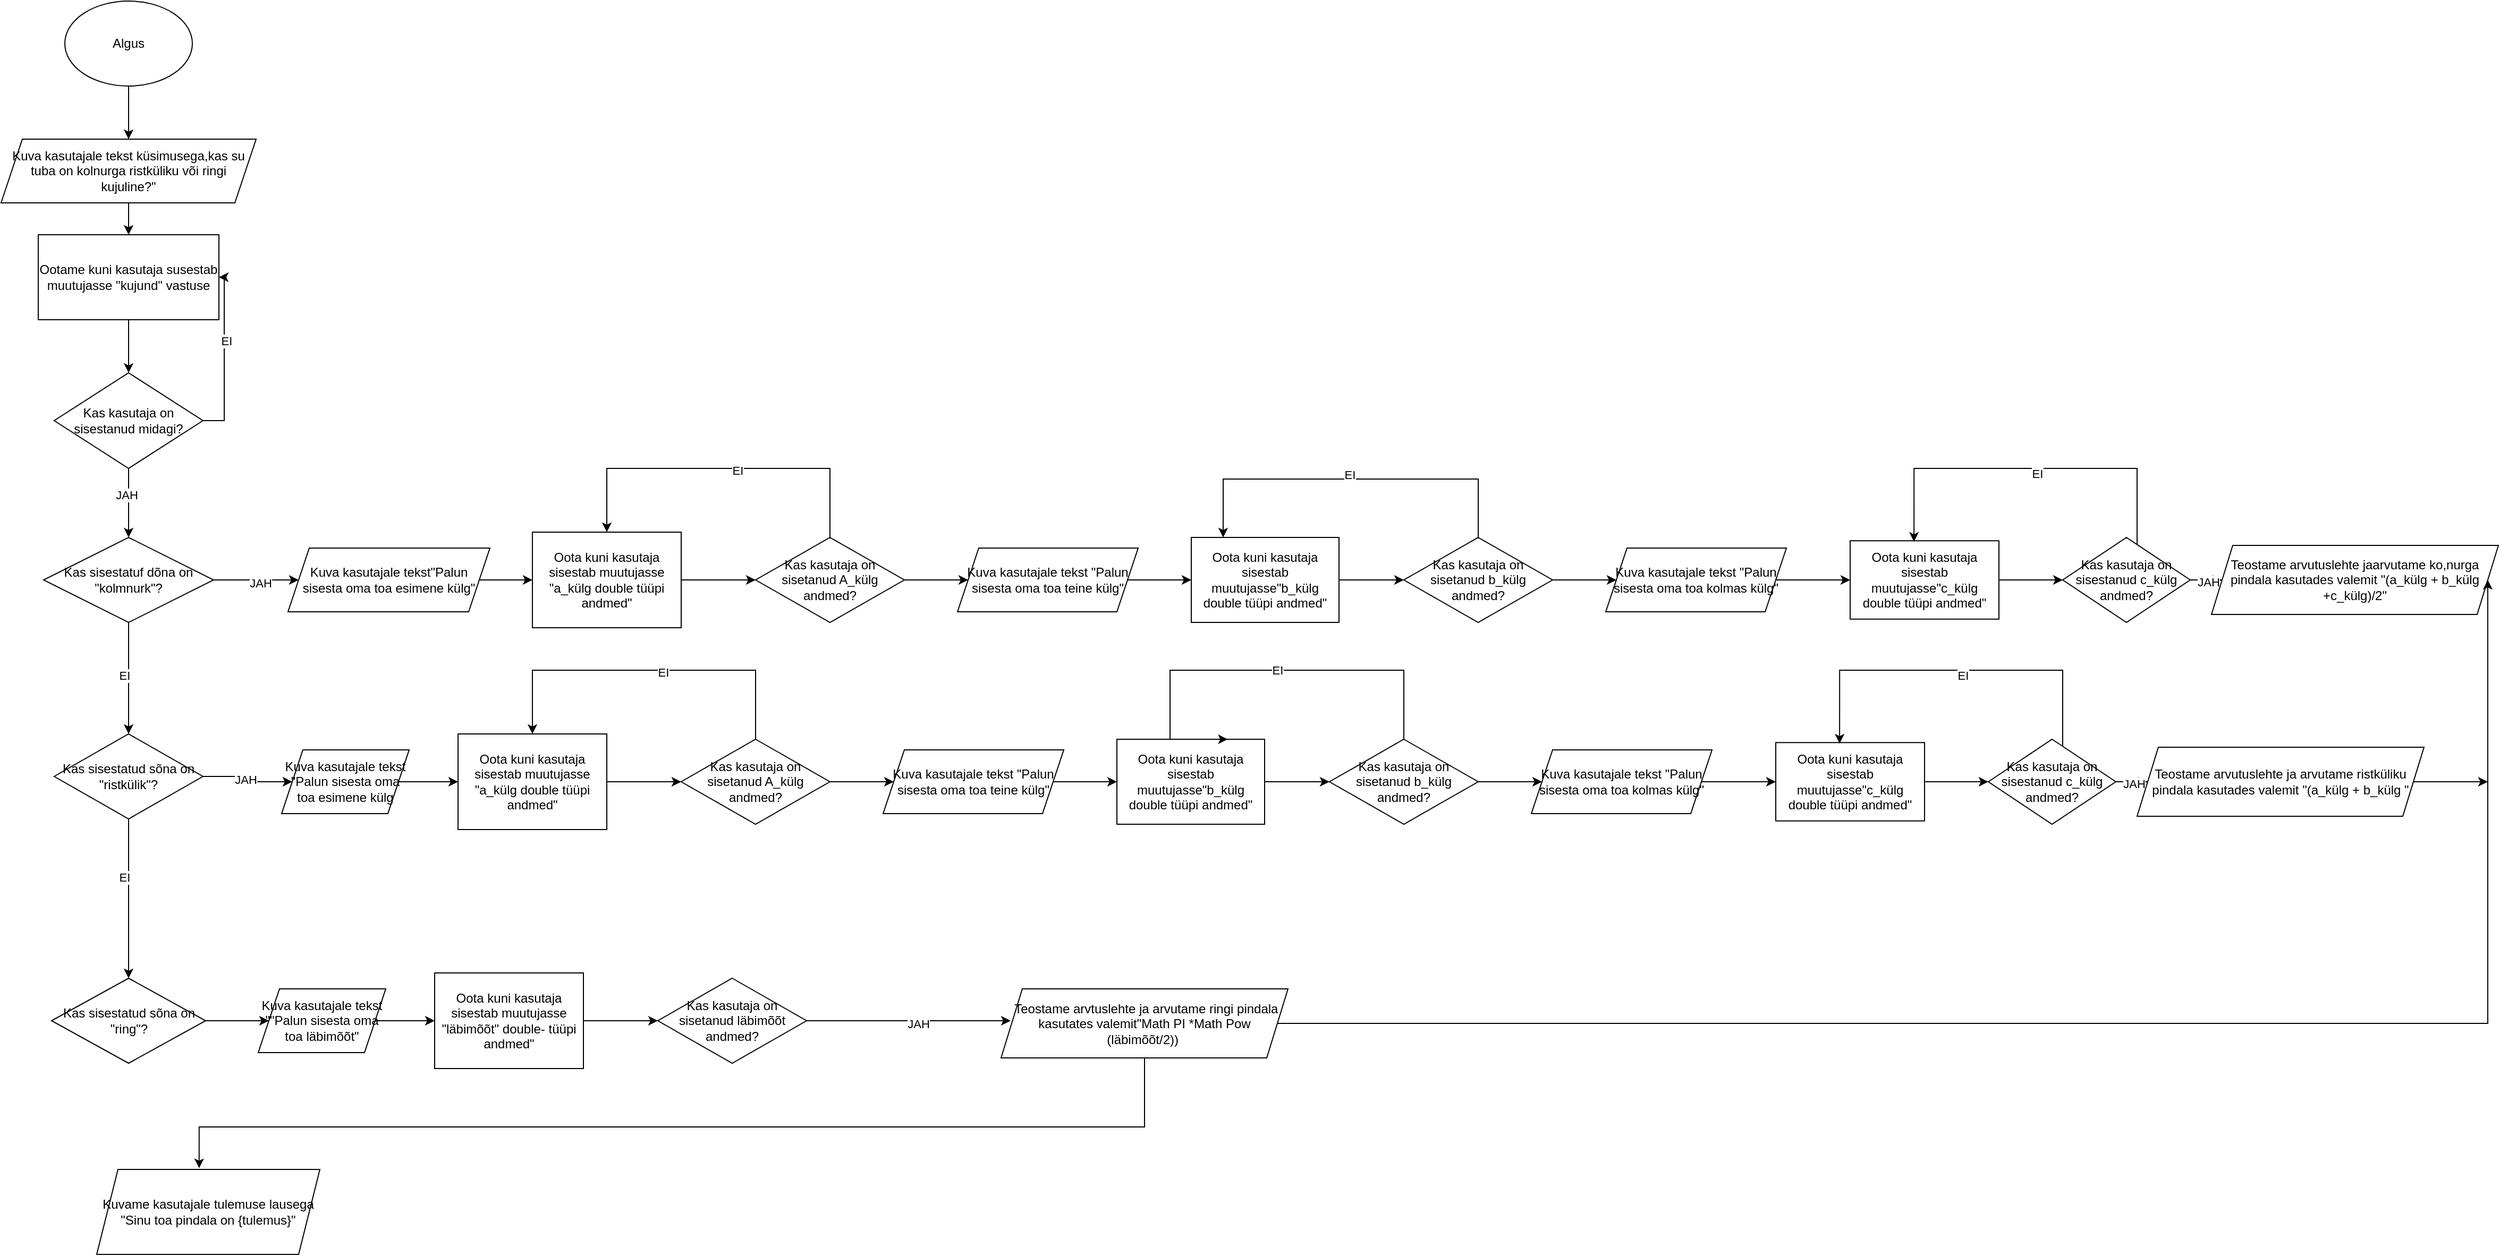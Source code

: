 <mxfile version="26.0.9">
  <diagram id="C5RBs43oDa-KdzZeNtuy" name="Page-1">
    <mxGraphModel dx="2064" dy="2374" grid="1" gridSize="10" guides="1" tooltips="1" connect="1" arrows="1" fold="1" page="1" pageScale="1" pageWidth="827" pageHeight="1169" math="0" shadow="0">
      <root>
        <mxCell id="WIyWlLk6GJQsqaUBKTNV-0" />
        <mxCell id="WIyWlLk6GJQsqaUBKTNV-1" parent="WIyWlLk6GJQsqaUBKTNV-0" />
        <mxCell id="ebPfhtc5WiSc0Pybruz--7" value="" style="edgeStyle=orthogonalEdgeStyle;rounded=0;orthogonalLoop=1;jettySize=auto;html=1;" parent="WIyWlLk6GJQsqaUBKTNV-1" source="ebPfhtc5WiSc0Pybruz--5" edge="1">
          <mxGeometry relative="1" as="geometry">
            <mxPoint x="150" y="210" as="targetPoint" />
          </mxGeometry>
        </mxCell>
        <mxCell id="ebPfhtc5WiSc0Pybruz--5" value="Algus" style="ellipse;whiteSpace=wrap;html=1;" parent="WIyWlLk6GJQsqaUBKTNV-1" vertex="1">
          <mxGeometry x="90" y="80" width="120" height="80" as="geometry" />
        </mxCell>
        <mxCell id="e642xRVTgl7zbtHsGjpM-2" style="edgeStyle=orthogonalEdgeStyle;rounded=0;orthogonalLoop=1;jettySize=auto;html=1;entryX=0.5;entryY=0;entryDx=0;entryDy=0;" edge="1" parent="WIyWlLk6GJQsqaUBKTNV-1" source="e642xRVTgl7zbtHsGjpM-0" target="e642xRVTgl7zbtHsGjpM-1">
          <mxGeometry relative="1" as="geometry" />
        </mxCell>
        <mxCell id="e642xRVTgl7zbtHsGjpM-0" value="Kuva kasutajale tekst küsimusega,kas su tuba on kolnurga ristküliku või ringi kujuline?&quot;" style="shape=parallelogram;perimeter=parallelogramPerimeter;whiteSpace=wrap;html=1;fixedSize=1;" vertex="1" parent="WIyWlLk6GJQsqaUBKTNV-1">
          <mxGeometry x="30" y="210" width="240" height="60" as="geometry" />
        </mxCell>
        <mxCell id="e642xRVTgl7zbtHsGjpM-4" style="edgeStyle=orthogonalEdgeStyle;rounded=0;orthogonalLoop=1;jettySize=auto;html=1;entryX=0.5;entryY=0;entryDx=0;entryDy=0;" edge="1" parent="WIyWlLk6GJQsqaUBKTNV-1" source="e642xRVTgl7zbtHsGjpM-1" target="e642xRVTgl7zbtHsGjpM-3">
          <mxGeometry relative="1" as="geometry" />
        </mxCell>
        <mxCell id="e642xRVTgl7zbtHsGjpM-1" value="Ootame kuni kasutaja susestab muutujasse &quot;kujund&quot; vastuse" style="rounded=0;whiteSpace=wrap;html=1;" vertex="1" parent="WIyWlLk6GJQsqaUBKTNV-1">
          <mxGeometry x="65" y="300" width="170" height="80" as="geometry" />
        </mxCell>
        <mxCell id="e642xRVTgl7zbtHsGjpM-6" style="edgeStyle=orthogonalEdgeStyle;rounded=0;orthogonalLoop=1;jettySize=auto;html=1;entryX=0.5;entryY=0;entryDx=0;entryDy=0;" edge="1" parent="WIyWlLk6GJQsqaUBKTNV-1" source="e642xRVTgl7zbtHsGjpM-3" target="e642xRVTgl7zbtHsGjpM-5">
          <mxGeometry relative="1" as="geometry" />
        </mxCell>
        <mxCell id="e642xRVTgl7zbtHsGjpM-7" value="JAH" style="edgeLabel;html=1;align=center;verticalAlign=middle;resizable=0;points=[];" vertex="1" connectable="0" parent="e642xRVTgl7zbtHsGjpM-6">
          <mxGeometry x="-0.231" y="-2" relative="1" as="geometry">
            <mxPoint as="offset" />
          </mxGeometry>
        </mxCell>
        <mxCell id="e642xRVTgl7zbtHsGjpM-14" style="edgeStyle=orthogonalEdgeStyle;rounded=0;orthogonalLoop=1;jettySize=auto;html=1;exitX=1;exitY=0.5;exitDx=0;exitDy=0;" edge="1" parent="WIyWlLk6GJQsqaUBKTNV-1" source="e642xRVTgl7zbtHsGjpM-3" target="e642xRVTgl7zbtHsGjpM-1">
          <mxGeometry relative="1" as="geometry">
            <mxPoint x="360" y="350" as="targetPoint" />
            <Array as="points">
              <mxPoint x="240" y="475" />
              <mxPoint x="240" y="340" />
            </Array>
          </mxGeometry>
        </mxCell>
        <mxCell id="e642xRVTgl7zbtHsGjpM-15" value="EI" style="edgeLabel;html=1;align=center;verticalAlign=middle;resizable=0;points=[];" vertex="1" connectable="0" parent="e642xRVTgl7zbtHsGjpM-14">
          <mxGeometry x="0.188" y="-2" relative="1" as="geometry">
            <mxPoint as="offset" />
          </mxGeometry>
        </mxCell>
        <mxCell id="e642xRVTgl7zbtHsGjpM-3" value="Kas kasutaja on sisestanud midagi?" style="rhombus;whiteSpace=wrap;html=1;" vertex="1" parent="WIyWlLk6GJQsqaUBKTNV-1">
          <mxGeometry x="80" y="430" width="140" height="90" as="geometry" />
        </mxCell>
        <mxCell id="e642xRVTgl7zbtHsGjpM-9" style="edgeStyle=orthogonalEdgeStyle;rounded=0;orthogonalLoop=1;jettySize=auto;html=1;entryX=0.5;entryY=0;entryDx=0;entryDy=0;" edge="1" parent="WIyWlLk6GJQsqaUBKTNV-1" source="e642xRVTgl7zbtHsGjpM-5" target="e642xRVTgl7zbtHsGjpM-8">
          <mxGeometry relative="1" as="geometry" />
        </mxCell>
        <mxCell id="e642xRVTgl7zbtHsGjpM-10" value="EI" style="edgeLabel;html=1;align=center;verticalAlign=middle;resizable=0;points=[];" vertex="1" connectable="0" parent="e642xRVTgl7zbtHsGjpM-9">
          <mxGeometry x="-0.046" y="-4" relative="1" as="geometry">
            <mxPoint as="offset" />
          </mxGeometry>
        </mxCell>
        <mxCell id="e642xRVTgl7zbtHsGjpM-12" style="edgeStyle=orthogonalEdgeStyle;rounded=0;orthogonalLoop=1;jettySize=auto;html=1;entryX=0;entryY=0.5;entryDx=0;entryDy=0;" edge="1" parent="WIyWlLk6GJQsqaUBKTNV-1" source="e642xRVTgl7zbtHsGjpM-5" target="e642xRVTgl7zbtHsGjpM-11">
          <mxGeometry relative="1" as="geometry" />
        </mxCell>
        <mxCell id="e642xRVTgl7zbtHsGjpM-13" value="JAH" style="edgeLabel;html=1;align=center;verticalAlign=middle;resizable=0;points=[];" vertex="1" connectable="0" parent="e642xRVTgl7zbtHsGjpM-12">
          <mxGeometry x="0.1" y="-3" relative="1" as="geometry">
            <mxPoint as="offset" />
          </mxGeometry>
        </mxCell>
        <mxCell id="e642xRVTgl7zbtHsGjpM-5" value="Kas sisestatuf dõna on &quot;kolmnurk&quot;?" style="rhombus;whiteSpace=wrap;html=1;" vertex="1" parent="WIyWlLk6GJQsqaUBKTNV-1">
          <mxGeometry x="70" y="585" width="160" height="80" as="geometry" />
        </mxCell>
        <mxCell id="e642xRVTgl7zbtHsGjpM-45" style="edgeStyle=orthogonalEdgeStyle;rounded=0;orthogonalLoop=1;jettySize=auto;html=1;entryX=0;entryY=0.5;entryDx=0;entryDy=0;" edge="1" parent="WIyWlLk6GJQsqaUBKTNV-1" source="e642xRVTgl7zbtHsGjpM-8" target="e642xRVTgl7zbtHsGjpM-44">
          <mxGeometry relative="1" as="geometry" />
        </mxCell>
        <mxCell id="e642xRVTgl7zbtHsGjpM-46" value="JAH" style="edgeLabel;html=1;align=center;verticalAlign=middle;resizable=0;points=[];" vertex="1" connectable="0" parent="e642xRVTgl7zbtHsGjpM-45">
          <mxGeometry x="-0.1" y="3" relative="1" as="geometry">
            <mxPoint as="offset" />
          </mxGeometry>
        </mxCell>
        <mxCell id="e642xRVTgl7zbtHsGjpM-117" style="edgeStyle=orthogonalEdgeStyle;rounded=0;orthogonalLoop=1;jettySize=auto;html=1;entryX=0.5;entryY=0;entryDx=0;entryDy=0;" edge="1" parent="WIyWlLk6GJQsqaUBKTNV-1" source="e642xRVTgl7zbtHsGjpM-8" target="e642xRVTgl7zbtHsGjpM-116">
          <mxGeometry relative="1" as="geometry" />
        </mxCell>
        <mxCell id="e642xRVTgl7zbtHsGjpM-118" value="EI" style="edgeLabel;html=1;align=center;verticalAlign=middle;resizable=0;points=[];" vertex="1" connectable="0" parent="e642xRVTgl7zbtHsGjpM-117">
          <mxGeometry x="-0.269" y="-4" relative="1" as="geometry">
            <mxPoint as="offset" />
          </mxGeometry>
        </mxCell>
        <mxCell id="e642xRVTgl7zbtHsGjpM-8" value="Kas sisestatud sõna on &quot;ristkülik&quot;?" style="rhombus;whiteSpace=wrap;html=1;" vertex="1" parent="WIyWlLk6GJQsqaUBKTNV-1">
          <mxGeometry x="80" y="770" width="140" height="80" as="geometry" />
        </mxCell>
        <mxCell id="e642xRVTgl7zbtHsGjpM-17" style="edgeStyle=orthogonalEdgeStyle;rounded=0;orthogonalLoop=1;jettySize=auto;html=1;entryX=0;entryY=0.5;entryDx=0;entryDy=0;" edge="1" parent="WIyWlLk6GJQsqaUBKTNV-1" source="e642xRVTgl7zbtHsGjpM-11" target="e642xRVTgl7zbtHsGjpM-16">
          <mxGeometry relative="1" as="geometry" />
        </mxCell>
        <mxCell id="e642xRVTgl7zbtHsGjpM-11" value="Kuva kasutajale tekst&quot;Palun sisesta oma toa esimene külg&quot;" style="shape=parallelogram;perimeter=parallelogramPerimeter;whiteSpace=wrap;html=1;fixedSize=1;" vertex="1" parent="WIyWlLk6GJQsqaUBKTNV-1">
          <mxGeometry x="300" y="595" width="190" height="60" as="geometry" />
        </mxCell>
        <mxCell id="e642xRVTgl7zbtHsGjpM-19" style="edgeStyle=orthogonalEdgeStyle;rounded=0;orthogonalLoop=1;jettySize=auto;html=1;entryX=0;entryY=0.5;entryDx=0;entryDy=0;" edge="1" parent="WIyWlLk6GJQsqaUBKTNV-1" source="e642xRVTgl7zbtHsGjpM-16" target="e642xRVTgl7zbtHsGjpM-18">
          <mxGeometry relative="1" as="geometry" />
        </mxCell>
        <mxCell id="e642xRVTgl7zbtHsGjpM-16" value="Oota kuni kasutaja sisestab muutujasse &quot;a_külg double tüüpi andmed&quot;" style="rounded=0;whiteSpace=wrap;html=1;" vertex="1" parent="WIyWlLk6GJQsqaUBKTNV-1">
          <mxGeometry x="530" y="580" width="140" height="90" as="geometry" />
        </mxCell>
        <mxCell id="e642xRVTgl7zbtHsGjpM-21" style="edgeStyle=orthogonalEdgeStyle;rounded=0;orthogonalLoop=1;jettySize=auto;html=1;" edge="1" parent="WIyWlLk6GJQsqaUBKTNV-1" source="e642xRVTgl7zbtHsGjpM-18" target="e642xRVTgl7zbtHsGjpM-16">
          <mxGeometry relative="1" as="geometry">
            <Array as="points">
              <mxPoint x="810" y="520" />
              <mxPoint x="600" y="520" />
            </Array>
          </mxGeometry>
        </mxCell>
        <mxCell id="e642xRVTgl7zbtHsGjpM-22" value="EI" style="edgeLabel;html=1;align=center;verticalAlign=middle;resizable=0;points=[];" vertex="1" connectable="0" parent="e642xRVTgl7zbtHsGjpM-21">
          <mxGeometry x="-0.092" y="2" relative="1" as="geometry">
            <mxPoint as="offset" />
          </mxGeometry>
        </mxCell>
        <mxCell id="e642xRVTgl7zbtHsGjpM-24" style="edgeStyle=orthogonalEdgeStyle;rounded=0;orthogonalLoop=1;jettySize=auto;html=1;" edge="1" parent="WIyWlLk6GJQsqaUBKTNV-1" source="e642xRVTgl7zbtHsGjpM-18" target="e642xRVTgl7zbtHsGjpM-23">
          <mxGeometry relative="1" as="geometry" />
        </mxCell>
        <mxCell id="e642xRVTgl7zbtHsGjpM-18" value="Kas kasutaja on sisetanud A_külg andmed?" style="rhombus;whiteSpace=wrap;html=1;" vertex="1" parent="WIyWlLk6GJQsqaUBKTNV-1">
          <mxGeometry x="740" y="585" width="140" height="80" as="geometry" />
        </mxCell>
        <mxCell id="e642xRVTgl7zbtHsGjpM-27" style="edgeStyle=orthogonalEdgeStyle;rounded=0;orthogonalLoop=1;jettySize=auto;html=1;" edge="1" parent="WIyWlLk6GJQsqaUBKTNV-1" source="e642xRVTgl7zbtHsGjpM-23">
          <mxGeometry relative="1" as="geometry">
            <mxPoint x="1150" y="625" as="targetPoint" />
          </mxGeometry>
        </mxCell>
        <mxCell id="e642xRVTgl7zbtHsGjpM-23" value="Kuva kasutajale tekst &quot;Palun sisesta oma toa teine külg&quot;" style="shape=parallelogram;perimeter=parallelogramPerimeter;whiteSpace=wrap;html=1;fixedSize=1;" vertex="1" parent="WIyWlLk6GJQsqaUBKTNV-1">
          <mxGeometry x="930" y="595" width="170" height="60" as="geometry" />
        </mxCell>
        <mxCell id="e642xRVTgl7zbtHsGjpM-29" style="edgeStyle=orthogonalEdgeStyle;rounded=0;orthogonalLoop=1;jettySize=auto;html=1;entryX=0;entryY=0.5;entryDx=0;entryDy=0;" edge="1" parent="WIyWlLk6GJQsqaUBKTNV-1" source="e642xRVTgl7zbtHsGjpM-26" target="e642xRVTgl7zbtHsGjpM-28">
          <mxGeometry relative="1" as="geometry" />
        </mxCell>
        <mxCell id="e642xRVTgl7zbtHsGjpM-26" value="Oota kuni kasutaja sisestab muutujasse&quot;b_külg double tüüpi andmed&quot;" style="rounded=0;whiteSpace=wrap;html=1;" vertex="1" parent="WIyWlLk6GJQsqaUBKTNV-1">
          <mxGeometry x="1150" y="585" width="139" height="80" as="geometry" />
        </mxCell>
        <mxCell id="e642xRVTgl7zbtHsGjpM-30" style="edgeStyle=orthogonalEdgeStyle;rounded=0;orthogonalLoop=1;jettySize=auto;html=1;" edge="1" parent="WIyWlLk6GJQsqaUBKTNV-1" source="e642xRVTgl7zbtHsGjpM-28">
          <mxGeometry relative="1" as="geometry">
            <mxPoint x="1180" y="585" as="targetPoint" />
            <Array as="points">
              <mxPoint x="1420" y="530" />
              <mxPoint x="1180" y="530" />
            </Array>
          </mxGeometry>
        </mxCell>
        <mxCell id="e642xRVTgl7zbtHsGjpM-31" value="EI" style="edgeLabel;html=1;align=center;verticalAlign=middle;resizable=0;points=[];" vertex="1" connectable="0" parent="e642xRVTgl7zbtHsGjpM-30">
          <mxGeometry x="0.006" y="-4" relative="1" as="geometry">
            <mxPoint as="offset" />
          </mxGeometry>
        </mxCell>
        <mxCell id="e642xRVTgl7zbtHsGjpM-33" style="edgeStyle=orthogonalEdgeStyle;rounded=0;orthogonalLoop=1;jettySize=auto;html=1;entryX=0;entryY=0.5;entryDx=0;entryDy=0;" edge="1" parent="WIyWlLk6GJQsqaUBKTNV-1" source="e642xRVTgl7zbtHsGjpM-28" target="e642xRVTgl7zbtHsGjpM-32">
          <mxGeometry relative="1" as="geometry" />
        </mxCell>
        <mxCell id="e642xRVTgl7zbtHsGjpM-28" value="Kas kasutaja on sisetanud b_külg andmed?" style="rhombus;whiteSpace=wrap;html=1;" vertex="1" parent="WIyWlLk6GJQsqaUBKTNV-1">
          <mxGeometry x="1350" y="585" width="140" height="80" as="geometry" />
        </mxCell>
        <mxCell id="e642xRVTgl7zbtHsGjpM-35" style="edgeStyle=orthogonalEdgeStyle;rounded=0;orthogonalLoop=1;jettySize=auto;html=1;entryX=0;entryY=0.5;entryDx=0;entryDy=0;" edge="1" parent="WIyWlLk6GJQsqaUBKTNV-1" source="e642xRVTgl7zbtHsGjpM-32" target="e642xRVTgl7zbtHsGjpM-34">
          <mxGeometry relative="1" as="geometry" />
        </mxCell>
        <mxCell id="e642xRVTgl7zbtHsGjpM-32" value="Kuva kasutajale tekst &quot;Palun sisesta oma toa kolmas külg&quot;" style="shape=parallelogram;perimeter=parallelogramPerimeter;whiteSpace=wrap;html=1;fixedSize=1;" vertex="1" parent="WIyWlLk6GJQsqaUBKTNV-1">
          <mxGeometry x="1540" y="595" width="170" height="60" as="geometry" />
        </mxCell>
        <mxCell id="e642xRVTgl7zbtHsGjpM-37" style="edgeStyle=orthogonalEdgeStyle;rounded=0;orthogonalLoop=1;jettySize=auto;html=1;entryX=0;entryY=0.5;entryDx=0;entryDy=0;" edge="1" parent="WIyWlLk6GJQsqaUBKTNV-1" source="e642xRVTgl7zbtHsGjpM-34" target="e642xRVTgl7zbtHsGjpM-36">
          <mxGeometry relative="1" as="geometry" />
        </mxCell>
        <mxCell id="e642xRVTgl7zbtHsGjpM-34" value="Oota kuni kasutaja sisestab muutujasse&quot;c_külg double tüüpi andmed&quot;" style="rounded=0;whiteSpace=wrap;html=1;" vertex="1" parent="WIyWlLk6GJQsqaUBKTNV-1">
          <mxGeometry x="1770" y="588.13" width="140" height="73.75" as="geometry" />
        </mxCell>
        <mxCell id="e642xRVTgl7zbtHsGjpM-42" style="edgeStyle=orthogonalEdgeStyle;rounded=0;orthogonalLoop=1;jettySize=auto;html=1;entryX=0;entryY=0.5;entryDx=0;entryDy=0;" edge="1" parent="WIyWlLk6GJQsqaUBKTNV-1" source="e642xRVTgl7zbtHsGjpM-36" target="e642xRVTgl7zbtHsGjpM-41">
          <mxGeometry relative="1" as="geometry" />
        </mxCell>
        <mxCell id="e642xRVTgl7zbtHsGjpM-43" value="JAH" style="edgeLabel;html=1;align=center;verticalAlign=middle;resizable=0;points=[];" vertex="1" connectable="0" parent="e642xRVTgl7zbtHsGjpM-42">
          <mxGeometry x="0.629" y="-2" relative="1" as="geometry">
            <mxPoint as="offset" />
          </mxGeometry>
        </mxCell>
        <mxCell id="e642xRVTgl7zbtHsGjpM-36" value="Kas kasutaja on sisestanud c_külg andmed?" style="rhombus;whiteSpace=wrap;html=1;" vertex="1" parent="WIyWlLk6GJQsqaUBKTNV-1">
          <mxGeometry x="1970" y="585.01" width="120" height="80" as="geometry" />
        </mxCell>
        <mxCell id="e642xRVTgl7zbtHsGjpM-38" style="edgeStyle=orthogonalEdgeStyle;rounded=0;orthogonalLoop=1;jettySize=auto;html=1;entryX=0.429;entryY=0.012;entryDx=0;entryDy=0;entryPerimeter=0;" edge="1" parent="WIyWlLk6GJQsqaUBKTNV-1" source="e642xRVTgl7zbtHsGjpM-36" target="e642xRVTgl7zbtHsGjpM-34">
          <mxGeometry relative="1" as="geometry">
            <Array as="points">
              <mxPoint x="2040" y="520" />
              <mxPoint x="1830" y="520" />
            </Array>
          </mxGeometry>
        </mxCell>
        <mxCell id="e642xRVTgl7zbtHsGjpM-39" value="EI" style="edgeLabel;html=1;align=center;verticalAlign=middle;resizable=0;points=[];" vertex="1" connectable="0" parent="e642xRVTgl7zbtHsGjpM-38">
          <mxGeometry x="-0.055" y="5" relative="1" as="geometry">
            <mxPoint as="offset" />
          </mxGeometry>
        </mxCell>
        <mxCell id="e642xRVTgl7zbtHsGjpM-41" value="Teostame arvutuslehte jaarvutame ko,nurga pindala kasutades valemit &quot;(a_külg + b_külg +c_külg)/2&quot;" style="shape=parallelogram;perimeter=parallelogramPerimeter;whiteSpace=wrap;html=1;fixedSize=1;" vertex="1" parent="WIyWlLk6GJQsqaUBKTNV-1">
          <mxGeometry x="2110" y="592.5" width="270" height="65" as="geometry" />
        </mxCell>
        <mxCell id="e642xRVTgl7zbtHsGjpM-113" style="edgeStyle=orthogonalEdgeStyle;rounded=0;orthogonalLoop=1;jettySize=auto;html=1;entryX=0;entryY=0.5;entryDx=0;entryDy=0;" edge="1" parent="WIyWlLk6GJQsqaUBKTNV-1" source="e642xRVTgl7zbtHsGjpM-44" target="e642xRVTgl7zbtHsGjpM-89">
          <mxGeometry relative="1" as="geometry" />
        </mxCell>
        <mxCell id="e642xRVTgl7zbtHsGjpM-44" value="Kuva kasutajale tekst &quot;Palun sisesta oma toa esimene külg" style="shape=parallelogram;perimeter=parallelogramPerimeter;whiteSpace=wrap;html=1;fixedSize=1;" vertex="1" parent="WIyWlLk6GJQsqaUBKTNV-1">
          <mxGeometry x="294" y="785" width="120" height="60" as="geometry" />
        </mxCell>
        <mxCell id="e642xRVTgl7zbtHsGjpM-88" style="edgeStyle=orthogonalEdgeStyle;rounded=0;orthogonalLoop=1;jettySize=auto;html=1;entryX=0;entryY=0.5;entryDx=0;entryDy=0;" edge="1" source="e642xRVTgl7zbtHsGjpM-89" target="e642xRVTgl7zbtHsGjpM-93" parent="WIyWlLk6GJQsqaUBKTNV-1">
          <mxGeometry relative="1" as="geometry" />
        </mxCell>
        <mxCell id="e642xRVTgl7zbtHsGjpM-89" value="Oota kuni kasutaja sisestab muutujasse &quot;a_külg double tüüpi andmed&quot;" style="rounded=0;whiteSpace=wrap;html=1;" vertex="1" parent="WIyWlLk6GJQsqaUBKTNV-1">
          <mxGeometry x="460" y="770" width="140" height="90" as="geometry" />
        </mxCell>
        <mxCell id="e642xRVTgl7zbtHsGjpM-90" style="edgeStyle=orthogonalEdgeStyle;rounded=0;orthogonalLoop=1;jettySize=auto;html=1;" edge="1" source="e642xRVTgl7zbtHsGjpM-93" target="e642xRVTgl7zbtHsGjpM-89" parent="WIyWlLk6GJQsqaUBKTNV-1">
          <mxGeometry relative="1" as="geometry">
            <Array as="points">
              <mxPoint x="740" y="710" />
              <mxPoint x="530" y="710" />
            </Array>
          </mxGeometry>
        </mxCell>
        <mxCell id="e642xRVTgl7zbtHsGjpM-91" value="EI" style="edgeLabel;html=1;align=center;verticalAlign=middle;resizable=0;points=[];" vertex="1" connectable="0" parent="e642xRVTgl7zbtHsGjpM-90">
          <mxGeometry x="-0.092" y="2" relative="1" as="geometry">
            <mxPoint as="offset" />
          </mxGeometry>
        </mxCell>
        <mxCell id="e642xRVTgl7zbtHsGjpM-92" style="edgeStyle=orthogonalEdgeStyle;rounded=0;orthogonalLoop=1;jettySize=auto;html=1;" edge="1" source="e642xRVTgl7zbtHsGjpM-93" target="e642xRVTgl7zbtHsGjpM-95" parent="WIyWlLk6GJQsqaUBKTNV-1">
          <mxGeometry relative="1" as="geometry" />
        </mxCell>
        <mxCell id="e642xRVTgl7zbtHsGjpM-93" value="Kas kasutaja on sisetanud A_külg andmed?" style="rhombus;whiteSpace=wrap;html=1;" vertex="1" parent="WIyWlLk6GJQsqaUBKTNV-1">
          <mxGeometry x="670" y="775" width="140" height="80" as="geometry" />
        </mxCell>
        <mxCell id="e642xRVTgl7zbtHsGjpM-94" style="edgeStyle=orthogonalEdgeStyle;rounded=0;orthogonalLoop=1;jettySize=auto;html=1;" edge="1" source="e642xRVTgl7zbtHsGjpM-95" parent="WIyWlLk6GJQsqaUBKTNV-1">
          <mxGeometry relative="1" as="geometry">
            <mxPoint x="1080" y="815" as="targetPoint" />
          </mxGeometry>
        </mxCell>
        <mxCell id="e642xRVTgl7zbtHsGjpM-95" value="Kuva kasutajale tekst &quot;Palun sisesta oma toa teine külg&quot;" style="shape=parallelogram;perimeter=parallelogramPerimeter;whiteSpace=wrap;html=1;fixedSize=1;" vertex="1" parent="WIyWlLk6GJQsqaUBKTNV-1">
          <mxGeometry x="860" y="785" width="170" height="60" as="geometry" />
        </mxCell>
        <mxCell id="e642xRVTgl7zbtHsGjpM-96" style="edgeStyle=orthogonalEdgeStyle;rounded=0;orthogonalLoop=1;jettySize=auto;html=1;entryX=0;entryY=0.5;entryDx=0;entryDy=0;" edge="1" source="e642xRVTgl7zbtHsGjpM-97" target="e642xRVTgl7zbtHsGjpM-101" parent="WIyWlLk6GJQsqaUBKTNV-1">
          <mxGeometry relative="1" as="geometry" />
        </mxCell>
        <mxCell id="e642xRVTgl7zbtHsGjpM-97" value="Oota kuni kasutaja sisestab muutujasse&quot;b_külg double tüüpi andmed&quot;" style="rounded=0;whiteSpace=wrap;html=1;" vertex="1" parent="WIyWlLk6GJQsqaUBKTNV-1">
          <mxGeometry x="1080" y="775" width="139" height="80" as="geometry" />
        </mxCell>
        <mxCell id="e642xRVTgl7zbtHsGjpM-100" style="edgeStyle=orthogonalEdgeStyle;rounded=0;orthogonalLoop=1;jettySize=auto;html=1;entryX=0;entryY=0.5;entryDx=0;entryDy=0;" edge="1" source="e642xRVTgl7zbtHsGjpM-101" target="e642xRVTgl7zbtHsGjpM-103" parent="WIyWlLk6GJQsqaUBKTNV-1">
          <mxGeometry relative="1" as="geometry" />
        </mxCell>
        <mxCell id="e642xRVTgl7zbtHsGjpM-114" style="edgeStyle=orthogonalEdgeStyle;rounded=0;orthogonalLoop=1;jettySize=auto;html=1;exitX=0.5;exitY=0;exitDx=0;exitDy=0;entryX=0.75;entryY=0;entryDx=0;entryDy=0;" edge="1" parent="WIyWlLk6GJQsqaUBKTNV-1" source="e642xRVTgl7zbtHsGjpM-101" target="e642xRVTgl7zbtHsGjpM-97">
          <mxGeometry relative="1" as="geometry">
            <Array as="points">
              <mxPoint x="1350" y="710" />
              <mxPoint x="1130" y="710" />
              <mxPoint x="1130" y="775" />
            </Array>
          </mxGeometry>
        </mxCell>
        <mxCell id="e642xRVTgl7zbtHsGjpM-115" value="EI" style="edgeLabel;html=1;align=center;verticalAlign=middle;resizable=0;points=[];" vertex="1" connectable="0" parent="e642xRVTgl7zbtHsGjpM-114">
          <mxGeometry x="-0.09" relative="1" as="geometry">
            <mxPoint as="offset" />
          </mxGeometry>
        </mxCell>
        <mxCell id="e642xRVTgl7zbtHsGjpM-101" value="Kas kasutaja on sisetanud b_külg andmed?" style="rhombus;whiteSpace=wrap;html=1;" vertex="1" parent="WIyWlLk6GJQsqaUBKTNV-1">
          <mxGeometry x="1280" y="775" width="140" height="80" as="geometry" />
        </mxCell>
        <mxCell id="e642xRVTgl7zbtHsGjpM-102" style="edgeStyle=orthogonalEdgeStyle;rounded=0;orthogonalLoop=1;jettySize=auto;html=1;entryX=0;entryY=0.5;entryDx=0;entryDy=0;" edge="1" source="e642xRVTgl7zbtHsGjpM-103" target="e642xRVTgl7zbtHsGjpM-105" parent="WIyWlLk6GJQsqaUBKTNV-1">
          <mxGeometry relative="1" as="geometry" />
        </mxCell>
        <mxCell id="e642xRVTgl7zbtHsGjpM-103" value="Kuva kasutajale tekst &quot;Palun sisesta oma toa kolmas külg&quot;" style="shape=parallelogram;perimeter=parallelogramPerimeter;whiteSpace=wrap;html=1;fixedSize=1;" vertex="1" parent="WIyWlLk6GJQsqaUBKTNV-1">
          <mxGeometry x="1470" y="785" width="170" height="60" as="geometry" />
        </mxCell>
        <mxCell id="e642xRVTgl7zbtHsGjpM-104" style="edgeStyle=orthogonalEdgeStyle;rounded=0;orthogonalLoop=1;jettySize=auto;html=1;entryX=0;entryY=0.5;entryDx=0;entryDy=0;" edge="1" source="e642xRVTgl7zbtHsGjpM-105" target="e642xRVTgl7zbtHsGjpM-108" parent="WIyWlLk6GJQsqaUBKTNV-1">
          <mxGeometry relative="1" as="geometry" />
        </mxCell>
        <mxCell id="e642xRVTgl7zbtHsGjpM-105" value="Oota kuni kasutaja sisestab muutujasse&quot;c_külg double tüüpi andmed&quot;" style="rounded=0;whiteSpace=wrap;html=1;" vertex="1" parent="WIyWlLk6GJQsqaUBKTNV-1">
          <mxGeometry x="1700" y="778.13" width="140" height="73.75" as="geometry" />
        </mxCell>
        <mxCell id="e642xRVTgl7zbtHsGjpM-106" style="edgeStyle=orthogonalEdgeStyle;rounded=0;orthogonalLoop=1;jettySize=auto;html=1;entryX=0;entryY=0.5;entryDx=0;entryDy=0;" edge="1" source="e642xRVTgl7zbtHsGjpM-108" target="e642xRVTgl7zbtHsGjpM-111" parent="WIyWlLk6GJQsqaUBKTNV-1">
          <mxGeometry relative="1" as="geometry" />
        </mxCell>
        <mxCell id="e642xRVTgl7zbtHsGjpM-107" value="JAH" style="edgeLabel;html=1;align=center;verticalAlign=middle;resizable=0;points=[];" vertex="1" connectable="0" parent="e642xRVTgl7zbtHsGjpM-106">
          <mxGeometry x="0.629" y="-2" relative="1" as="geometry">
            <mxPoint as="offset" />
          </mxGeometry>
        </mxCell>
        <mxCell id="e642xRVTgl7zbtHsGjpM-108" value="Kas kasutaja on sisestanud c_külg andmed?" style="rhombus;whiteSpace=wrap;html=1;" vertex="1" parent="WIyWlLk6GJQsqaUBKTNV-1">
          <mxGeometry x="1900" y="775.01" width="120" height="80" as="geometry" />
        </mxCell>
        <mxCell id="e642xRVTgl7zbtHsGjpM-109" style="edgeStyle=orthogonalEdgeStyle;rounded=0;orthogonalLoop=1;jettySize=auto;html=1;entryX=0.429;entryY=0.012;entryDx=0;entryDy=0;entryPerimeter=0;" edge="1" source="e642xRVTgl7zbtHsGjpM-108" target="e642xRVTgl7zbtHsGjpM-105" parent="WIyWlLk6GJQsqaUBKTNV-1">
          <mxGeometry relative="1" as="geometry">
            <Array as="points">
              <mxPoint x="1970" y="710" />
              <mxPoint x="1760" y="710" />
            </Array>
          </mxGeometry>
        </mxCell>
        <mxCell id="e642xRVTgl7zbtHsGjpM-110" value="EI" style="edgeLabel;html=1;align=center;verticalAlign=middle;resizable=0;points=[];" vertex="1" connectable="0" parent="e642xRVTgl7zbtHsGjpM-109">
          <mxGeometry x="-0.055" y="5" relative="1" as="geometry">
            <mxPoint as="offset" />
          </mxGeometry>
        </mxCell>
        <mxCell id="e642xRVTgl7zbtHsGjpM-133" style="edgeStyle=orthogonalEdgeStyle;rounded=0;orthogonalLoop=1;jettySize=auto;html=1;" edge="1" parent="WIyWlLk6GJQsqaUBKTNV-1" source="e642xRVTgl7zbtHsGjpM-111">
          <mxGeometry relative="1" as="geometry">
            <mxPoint x="2370" y="815" as="targetPoint" />
          </mxGeometry>
        </mxCell>
        <mxCell id="e642xRVTgl7zbtHsGjpM-111" value="Teostame arvutuslehte ja arvutame ristküliku pindala kasutades valemit &quot;(a_külg + b_külg &quot;" style="shape=parallelogram;perimeter=parallelogramPerimeter;whiteSpace=wrap;html=1;fixedSize=1;" vertex="1" parent="WIyWlLk6GJQsqaUBKTNV-1">
          <mxGeometry x="2040" y="782.5" width="270" height="65" as="geometry" />
        </mxCell>
        <mxCell id="e642xRVTgl7zbtHsGjpM-124" style="edgeStyle=orthogonalEdgeStyle;rounded=0;orthogonalLoop=1;jettySize=auto;html=1;" edge="1" parent="WIyWlLk6GJQsqaUBKTNV-1" source="e642xRVTgl7zbtHsGjpM-116" target="e642xRVTgl7zbtHsGjpM-120">
          <mxGeometry relative="1" as="geometry" />
        </mxCell>
        <mxCell id="e642xRVTgl7zbtHsGjpM-116" value="Kas sisestatud sõna on &quot;ring&quot;?" style="rhombus;whiteSpace=wrap;html=1;" vertex="1" parent="WIyWlLk6GJQsqaUBKTNV-1">
          <mxGeometry x="77.5" y="1000" width="145" height="80" as="geometry" />
        </mxCell>
        <mxCell id="e642xRVTgl7zbtHsGjpM-119" style="edgeStyle=orthogonalEdgeStyle;rounded=0;orthogonalLoop=1;jettySize=auto;html=1;entryX=0;entryY=0.5;entryDx=0;entryDy=0;" edge="1" source="e642xRVTgl7zbtHsGjpM-120" target="e642xRVTgl7zbtHsGjpM-122" parent="WIyWlLk6GJQsqaUBKTNV-1">
          <mxGeometry relative="1" as="geometry" />
        </mxCell>
        <mxCell id="e642xRVTgl7zbtHsGjpM-120" value="Kuva kasutajale tekst &quot;&quot;Palun sisesta oma toa läbimõõt&quot;" style="shape=parallelogram;perimeter=parallelogramPerimeter;whiteSpace=wrap;html=1;fixedSize=1;" vertex="1" parent="WIyWlLk6GJQsqaUBKTNV-1">
          <mxGeometry x="272" y="1010" width="120" height="60" as="geometry" />
        </mxCell>
        <mxCell id="e642xRVTgl7zbtHsGjpM-121" style="edgeStyle=orthogonalEdgeStyle;rounded=0;orthogonalLoop=1;jettySize=auto;html=1;entryX=0;entryY=0.5;entryDx=0;entryDy=0;" edge="1" source="e642xRVTgl7zbtHsGjpM-122" target="e642xRVTgl7zbtHsGjpM-123" parent="WIyWlLk6GJQsqaUBKTNV-1">
          <mxGeometry relative="1" as="geometry" />
        </mxCell>
        <mxCell id="e642xRVTgl7zbtHsGjpM-122" value="Oota kuni kasutaja sisestab muutujasse &quot;läbimõõt&quot; double- tüüpi andmed&quot;" style="rounded=0;whiteSpace=wrap;html=1;" vertex="1" parent="WIyWlLk6GJQsqaUBKTNV-1">
          <mxGeometry x="438" y="995" width="140" height="90" as="geometry" />
        </mxCell>
        <mxCell id="e642xRVTgl7zbtHsGjpM-125" style="edgeStyle=orthogonalEdgeStyle;rounded=0;orthogonalLoop=1;jettySize=auto;html=1;" edge="1" parent="WIyWlLk6GJQsqaUBKTNV-1" source="e642xRVTgl7zbtHsGjpM-123">
          <mxGeometry relative="1" as="geometry">
            <mxPoint x="980" y="1040" as="targetPoint" />
          </mxGeometry>
        </mxCell>
        <mxCell id="e642xRVTgl7zbtHsGjpM-126" value="JAH" style="edgeLabel;html=1;align=center;verticalAlign=middle;resizable=0;points=[];" vertex="1" connectable="0" parent="e642xRVTgl7zbtHsGjpM-125">
          <mxGeometry x="0.096" y="-2" relative="1" as="geometry">
            <mxPoint as="offset" />
          </mxGeometry>
        </mxCell>
        <mxCell id="e642xRVTgl7zbtHsGjpM-123" value="Kas kasutaja on sisetanud läbimõõt andmed?" style="rhombus;whiteSpace=wrap;html=1;" vertex="1" parent="WIyWlLk6GJQsqaUBKTNV-1">
          <mxGeometry x="648" y="1000" width="140" height="80" as="geometry" />
        </mxCell>
        <mxCell id="e642xRVTgl7zbtHsGjpM-130" style="edgeStyle=orthogonalEdgeStyle;rounded=0;orthogonalLoop=1;jettySize=auto;html=1;entryX=0.459;entryY=-0.015;entryDx=0;entryDy=0;entryPerimeter=0;" edge="1" parent="WIyWlLk6GJQsqaUBKTNV-1" source="e642xRVTgl7zbtHsGjpM-128" target="e642xRVTgl7zbtHsGjpM-129">
          <mxGeometry relative="1" as="geometry">
            <mxPoint x="1106" y="1140" as="targetPoint" />
            <Array as="points">
              <mxPoint x="1106" y="1140" />
              <mxPoint x="216" y="1140" />
            </Array>
          </mxGeometry>
        </mxCell>
        <mxCell id="e642xRVTgl7zbtHsGjpM-132" style="edgeStyle=orthogonalEdgeStyle;rounded=0;orthogonalLoop=1;jettySize=auto;html=1;entryX=1;entryY=0.5;entryDx=0;entryDy=0;" edge="1" parent="WIyWlLk6GJQsqaUBKTNV-1" source="e642xRVTgl7zbtHsGjpM-128" target="e642xRVTgl7zbtHsGjpM-41">
          <mxGeometry relative="1" as="geometry" />
        </mxCell>
        <mxCell id="e642xRVTgl7zbtHsGjpM-128" value="&amp;nbsp;Teostame arvtuslehte ja arvutame ringi pindala kasutates valemit&quot;Math PI *Math Pow (läbimõõt/2))&amp;nbsp;" style="shape=parallelogram;perimeter=parallelogramPerimeter;whiteSpace=wrap;html=1;fixedSize=1;" vertex="1" parent="WIyWlLk6GJQsqaUBKTNV-1">
          <mxGeometry x="971" y="1010" width="270" height="65" as="geometry" />
        </mxCell>
        <mxCell id="e642xRVTgl7zbtHsGjpM-129" value="Kuvame kasutajale tulemuse lausega &quot;Sinu toa pindala on {tulemus}&quot;" style="shape=parallelogram;perimeter=parallelogramPerimeter;whiteSpace=wrap;html=1;fixedSize=1;" vertex="1" parent="WIyWlLk6GJQsqaUBKTNV-1">
          <mxGeometry x="120" y="1180" width="210" height="80" as="geometry" />
        </mxCell>
      </root>
    </mxGraphModel>
  </diagram>
</mxfile>

